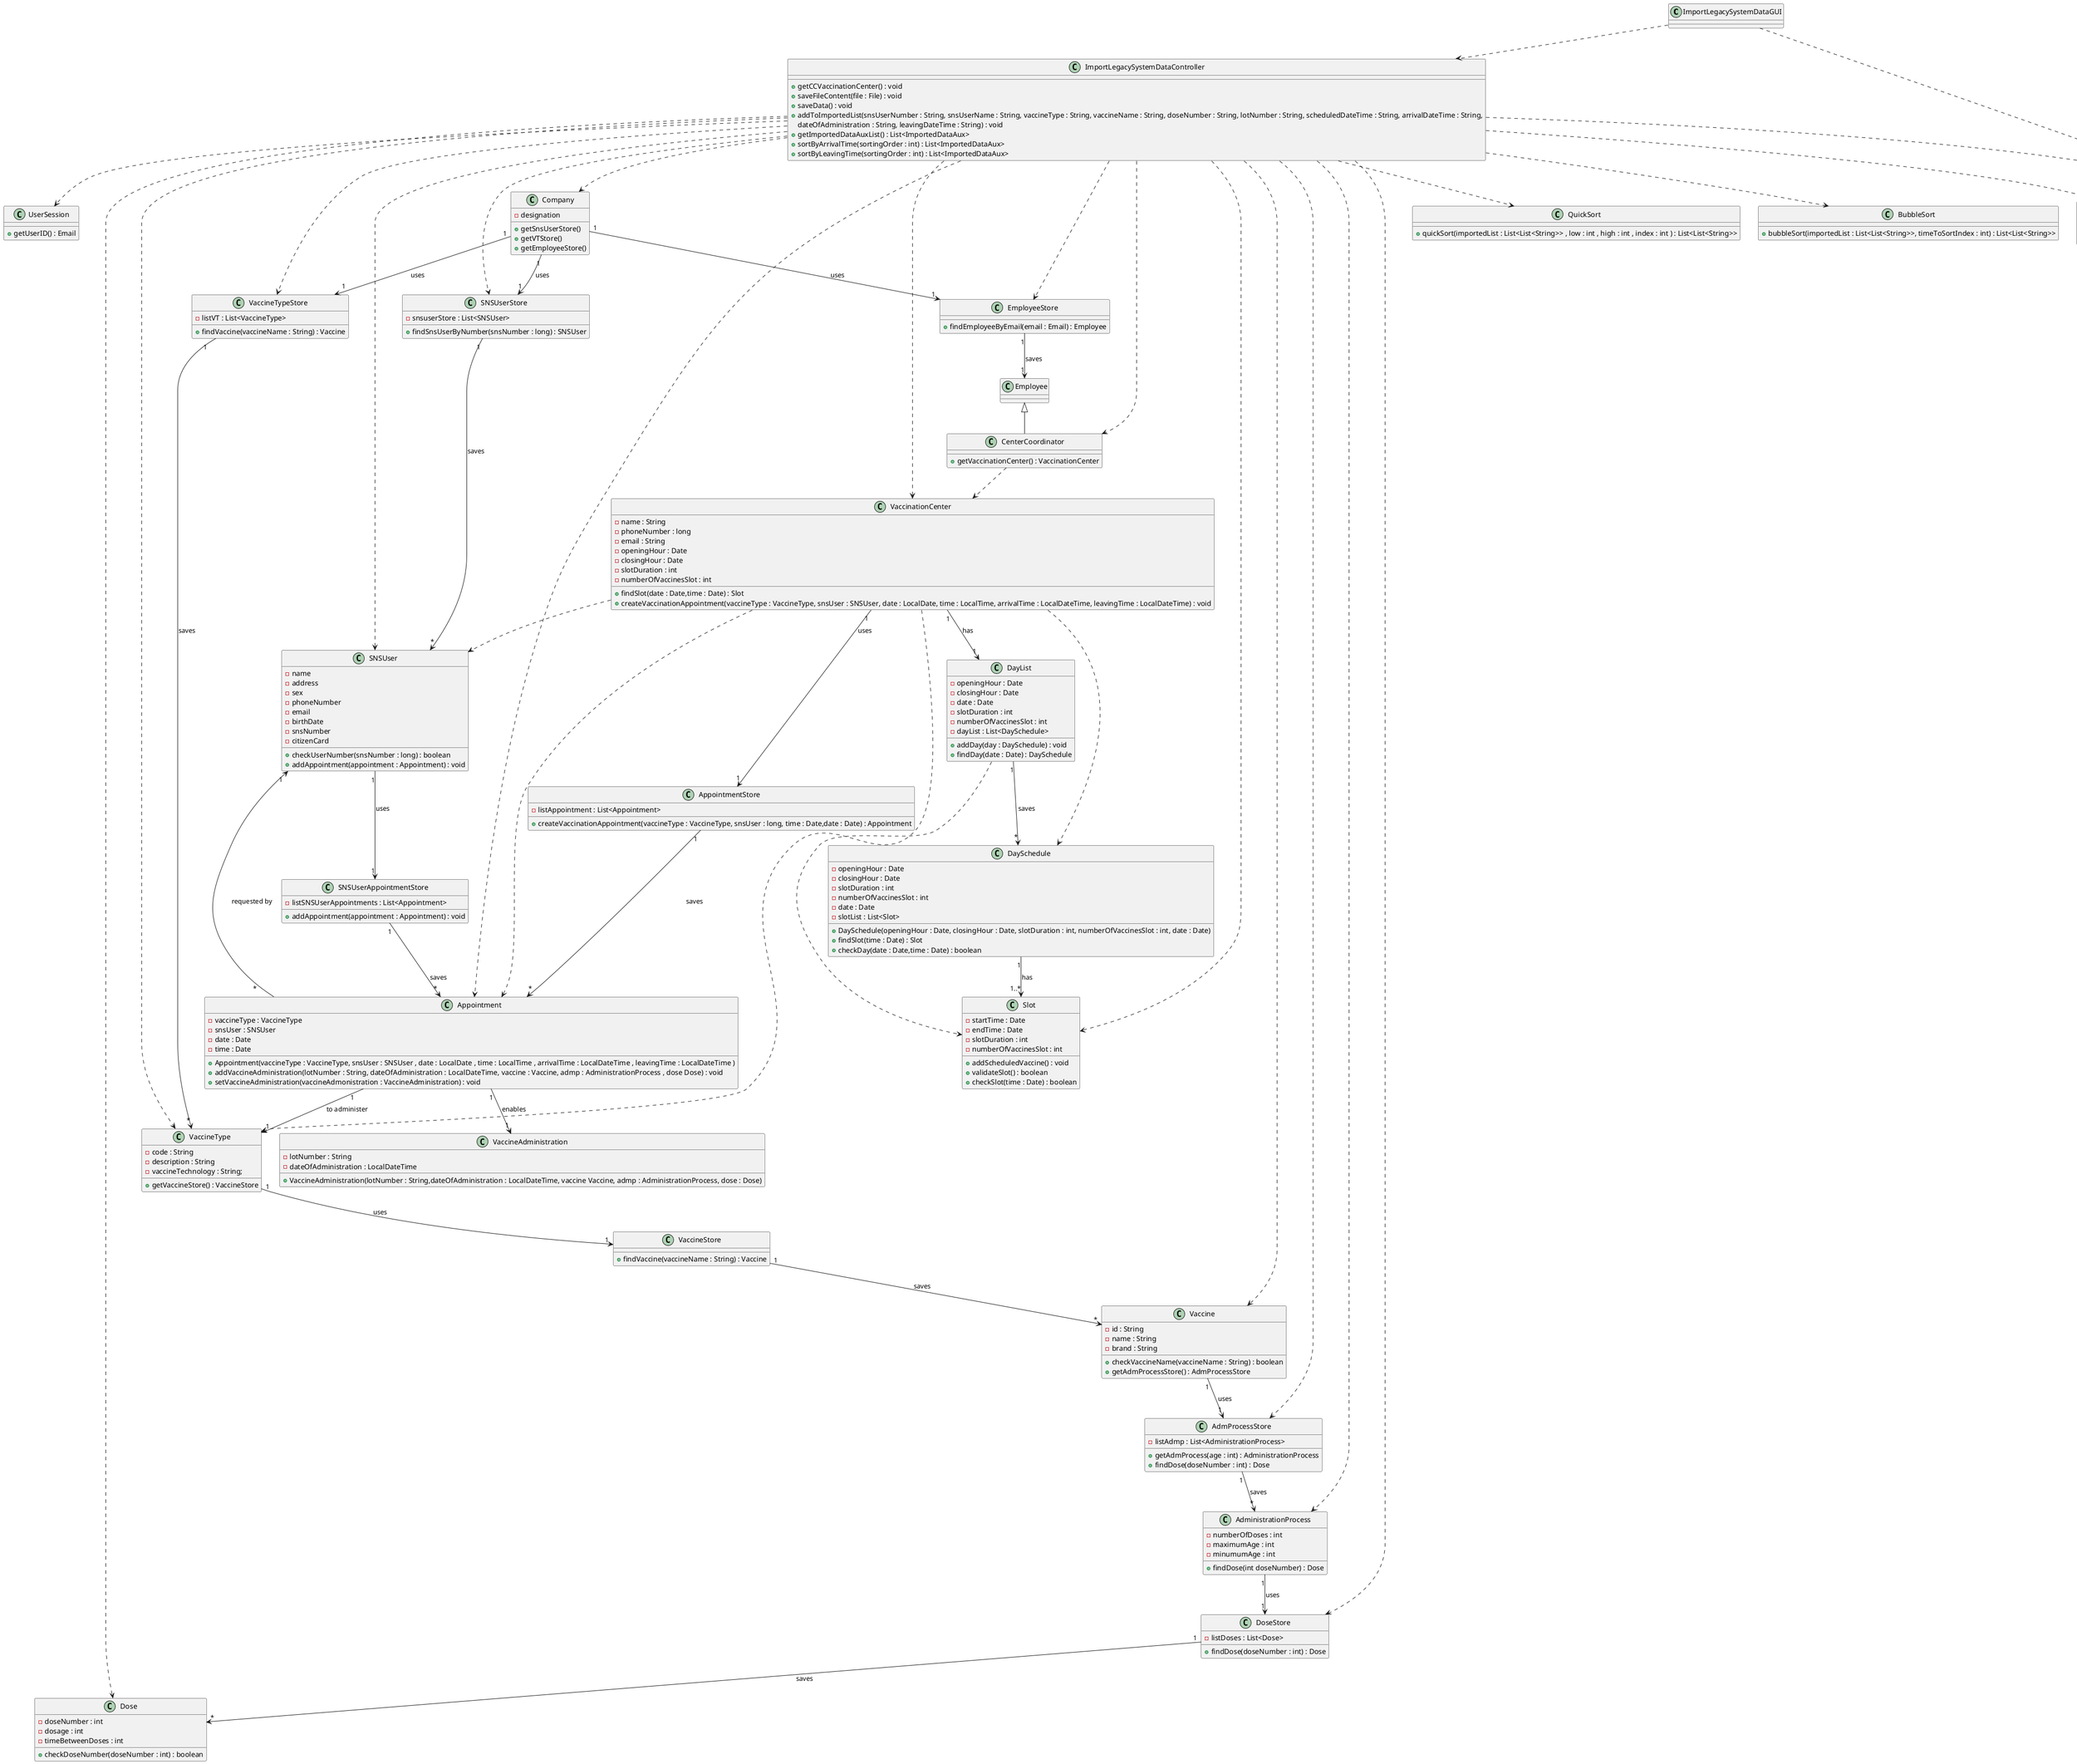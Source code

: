 @startuml

class ImportLegacySystemDataGUI{
}
class ImportLegacySystemDataController{
+getCCVaccinationCenter() : void
+saveFileContent(file : File) : void
+saveData() : void
+addToImportedList(snsUserNumber : String, snsUserName : String, vaccineType : String, vaccineName : String, doseNumber : String, lotNumber : String, scheduledDateTime : String, arrivalDateTime : String,
                                  dateOfAdministration : String, leavingDateTime : String) : void
+getImportedDataAuxList() : List<ImportedDataAux>
+sortByArrivalTime(sortingOrder : int) : List<ImportedDataAux>
+sortByLeavingTime(sortingOrder : int) : List<ImportedDataAux>
}
class App{
+getInstance() : App
+getCurrentUserSession() : UserSession
}
class UserSession{
+getUserID() : Email
}
class Company {
 -designation
 +getSnsUserStore()
 +getVTStore()
 +getEmployeeStore()
}
class EmployeeStore{
+findEmployeeByEmail(email : Email) : Employee
}
class CenterCoordinator extends Employee{
+getVaccinationCenter() : VaccinationCenter
}
class SNSUserStore {
-snsuserStore : List<SNSUser>
+findSnsUserByNumber(snsNumber : long) : SNSUser
}
class SNSUser {
-name
-address
-sex
-phoneNumber
-email
-birthDate
-snsNumber
-citizenCard
+checkUserNumber(snsNumber : long) : boolean
+addAppointment(appointment : Appointment) : void
}
class Appointment {
-vaccineType : VaccineType
-snsUser : SNSUser
-date : Date
-time : Date
+Appointment(vaccineType : VaccineType, snsUser : SNSUser , date : LocalDate , time : LocalTime , arrivalTime : LocalDateTime , leavingTime : LocalDateTime )
+addVaccineAdministration(lotNumber : String, dateOfAdministration : LocalDateTime, vaccine : Vaccine, admp : AdministrationProcess , dose Dose) : void
+setVaccineAdministration(vaccineAdmonistration : VaccineAdministration) : void
}
class VaccineType {
-code : String
-description : String
-vaccineTechnology : String;
+getVaccineStore() : VaccineStore
}
class Vaccine {
  -id : String
  -name : String
  -brand : String
  +checkVaccineName(vaccineName : String) : boolean
  +getAdmProcessStore() : AdmProcessStore
}
class VaccinationCenter {
-name : String
-phoneNumber : long
-email : String
-openingHour : Date
-closingHour : Date
-slotDuration : int
-numberOfVaccinesSlot : int
+findSlot(date : Date,time : Date) : Slot
+createVaccinationAppointment(vaccineType : VaccineType, snsUser : SNSUser, date : LocalDate, time : LocalTime, arrivalTime : LocalDateTime, leavingTime : LocalDateTime) : void
}
class AdministrationProcess {
-numberOfDoses : int
-maximumAge : int
-minumumAge : int
+findDose(int doseNumber) : Dose
}
class Dose {
-doseNumber : int
-dosage : int
-timeBetweenDoses : int
+checkDoseNumber(doseNumber : int) : boolean
}
class VaccineAdministration{
-lotNumber : String
-dateOfAdministration : LocalDateTime
+VaccineAdministration(lotNumber : String,dateOfAdministration : LocalDateTime, vaccine Vaccine, admp : AdministrationProcess, dose : Dose)
}
class DoseStore{
-listDoses : List<Dose>
+findDose(doseNumber : int) : Dose
}
class AdmProcessStore{
-listAdmp : List<AdministrationProcess>
+getAdmProcess(age : int) : AdministrationProcess
+findDose(doseNumber : int) : Dose
}
class DayList {
-openingHour : Date
-closingHour : Date
-date : Date
-slotDuration : int
-numberOfVaccinesSlot : int
-dayList : List<DaySchedule>
+addDay(day : DaySchedule) : void
+findDay(date : Date) : DaySchedule
}
class DaySchedule {
-openingHour : Date
-closingHour : Date
-slotDuration : int
-numberOfVaccinesSlot : int
-date : Date
-slotList : List<Slot>
+DaySchedule(openingHour : Date, closingHour : Date, slotDuration : int, numberOfVaccinesSlot : int, date : Date)
+findSlot(time : Date) : Slot
+checkDay(date : Date,time : Date) : boolean
}
class AppointmentStore {
-listAppointment : List<Appointment>
+createVaccinationAppointment(vaccineType : VaccineType, snsUser : long, time : Date,date : Date) : Appointment
}
class SNSUserAppointmentStore {
-listSNSUserAppointments : List<Appointment>
+addAppointment(appointment : Appointment) : void
}
class Slot {
-startTime : Date
-endTime : Date
-slotDuration : int
-numberOfVaccinesSlot : int
+addScheduledVaccine() : void
+validateSlot() : boolean
+checkSlot(time : Date) : boolean
}
class VaccineTypeStore {
-listVT : List<VaccineType>
+findVaccine(vaccineName : String) : Vaccine
}
class VaccineStore{
+findVaccine(vaccineName : String) : Vaccine
}
class QuickSort{
+quickSort(importedList : List<List<String>> , low : int , high : int , index : int ) : List<List<String>>
}
class BubbleSort{
+bubbleSort(importedList : List<List<String>>, timeToSortIndex : int) : List<List<String>>
}

ImportLegacySystemDataGUI ..> ImportLegacySystemDataController
ImportLegacySystemDataGUI ..> ImportedDataAux
ImportLegacySystemDataController ..> App
ImportLegacySystemDataController ..> UserSession
ImportLegacySystemDataController ..> Company
ImportLegacySystemDataController ..> EmployeeStore
ImportLegacySystemDataController ..> AdmProcessStore
ImportLegacySystemDataController ..> AdministrationProcess
ImportLegacySystemDataController ..> Dose
ImportLegacySystemDataController ..> DoseStore
ImportLegacySystemDataController ..> CenterCoordinator
ImportLegacySystemDataController ..> Vaccine
ImportLegacySystemDataController ..> SNSUserStore
ImportLegacySystemDataController ..> VaccineTypeStore
ImportLegacySystemDataController ..> SNSUser
ImportLegacySystemDataController ..> VaccinationCenter
ImportLegacySystemDataController ..> Slot
ImportLegacySystemDataController ..> VaccineType
ImportLegacySystemDataController ..> Appointment
ImportLegacySystemDataController ..> ImportedDataAux
ImportLegacySystemDataController ..> BubbleSort
ImportLegacySystemDataController ..> QuickSort

Company "1" --> "1" SNSUserStore : uses
Company "1" --> "1" VaccineTypeStore : uses
Company "1" --> "1" EmployeeStore : uses
EmployeeStore "1" --> "1" Employee : saves
SNSUserStore "1" --> "*" SNSUser : saves
SNSUser "1" --> "1" SNSUserAppointmentStore : uses
SNSUserAppointmentStore "1" --> "*" Appointment : saves
CenterCoordinator ..> VaccinationCenter

VaccineTypeStore "1" --> "*" VaccineType : saves
VaccineType "1" --> "1" VaccineStore : uses
VaccineStore "1" --> "*" Vaccine : saves
Vaccine "1" --> "1" AdmProcessStore : uses
AdmProcessStore "1" --> "*" AdministrationProcess : saves
AdministrationProcess "1" --> "1" DoseStore : uses
DoseStore "1" --> "*" Dose : saves
VaccinationCenter "1" --> "1" DayList : has
DayList "1" --> "*" DaySchedule : saves
VaccinationCenter ..> DaySchedule
DaySchedule "1" --> "1..*" Slot : has
VaccinationCenter "1" --> "1" AppointmentStore : uses
VaccinationCenter ..> SNSUser
VaccinationCenter ..> VaccineType
VaccinationCenter ..> Appointment
Appointment "1" --> "1" VaccineAdministration : enables
AppointmentStore "1" --> "*" Appointment : saves
Appointment "*" --> "1" SNSUser : requested by
Appointment "1" --> "1" VaccineType : to administer
DayList ..> Slot


@enduml